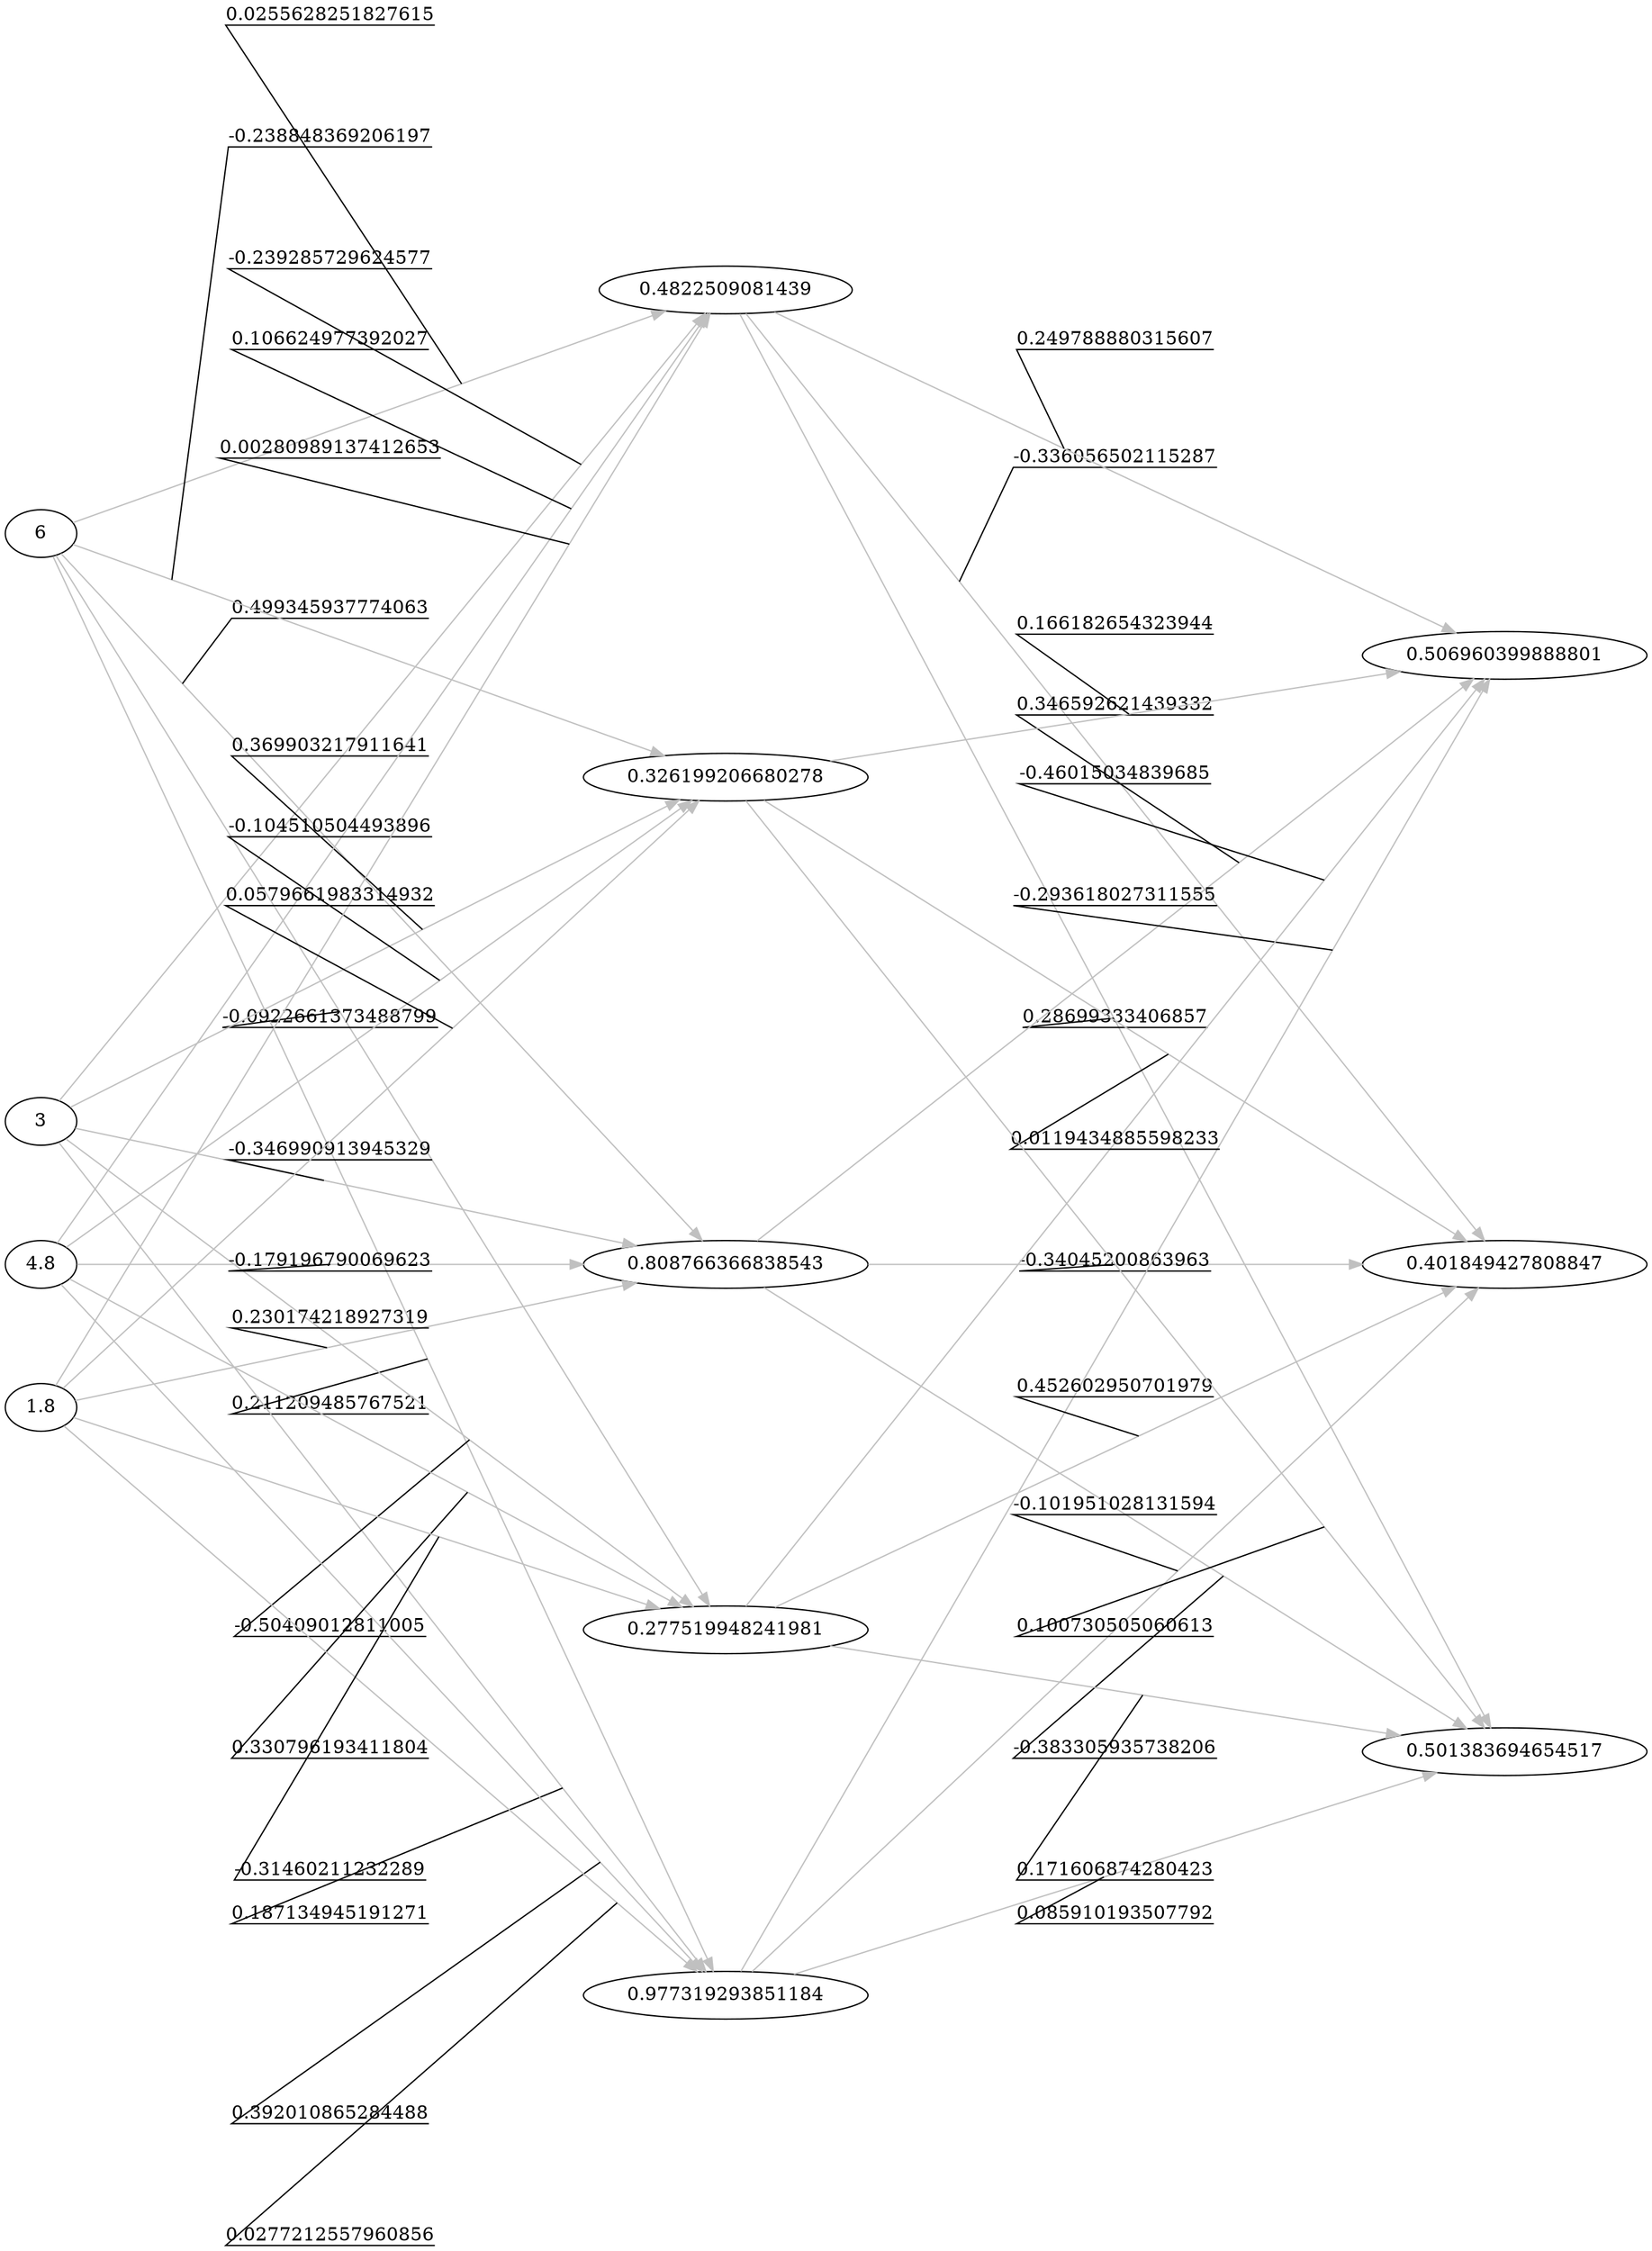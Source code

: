 digraph { 
rankdir=LR;
nodesep=1;
ranksep=3;
splines=line;
{ rank=same; "6" "3" "4.8" "1.8" ; }
{ rank=same; "0.4822509081439" "0.808766366838543" "0.977319293851184" "0.277519948241981" "0.326199206680278" "0.4822509081439" "0.808766366838543" "0.977319293851184" "0.277519948241981" "0.326199206680278" "0.4822509081439" "0.808766366838543" "0.977319293851184" "0.277519948241981" "0.326199206680278" "0.4822509081439" "0.808766366838543" "0.977319293851184" "0.277519948241981" "0.326199206680278" ; }
"6" -> "0.4822509081439" [label="0.0255628251827615" color="grey" decorate=true];
"6" -> "0.808766366838543" [label="0.499345937774063" color="grey" decorate=true];
"6" -> "0.977319293851184" [label="0.211209485767521" color="grey" decorate=true];
"6" -> "0.277519948241981" [label="-0.0922661373488799" color="grey" decorate=true];
"6" -> "0.326199206680278" [label="-0.238848369206197" color="grey" decorate=true];
"3" -> "0.4822509081439" [label="-0.239285729624577" color="grey" decorate=true];
"3" -> "0.808766366838543" [label="-0.346990913945329" color="grey" decorate=true];
"3" -> "0.977319293851184" [label="0.187134945191271" color="grey" decorate=true];
"3" -> "0.277519948241981" [label="-0.50409012811005" color="grey" decorate=true];
"3" -> "0.326199206680278" [label="0.369903217911641" color="grey" decorate=true];
"4.8" -> "0.4822509081439" [label="0.106624977392027" color="grey" decorate=true];
"4.8" -> "0.808766366838543" [label="-0.179196790069623" color="grey" decorate=true];
"4.8" -> "0.977319293851184" [label="0.392010865284488" color="grey" decorate=true];
"4.8" -> "0.277519948241981" [label="0.330796193411804" color="grey" decorate=true];
"4.8" -> "0.326199206680278" [label="-0.104510504493896" color="grey" decorate=true];
"1.8" -> "0.4822509081439" [label="0.00280989137412653" color="grey" decorate=true];
"1.8" -> "0.808766366838543" [label="0.230174218927319" color="grey" decorate=true];
"1.8" -> "0.977319293851184" [label="0.0277212557960856" color="grey" decorate=true];
"1.8" -> "0.277519948241981" [label="-0.31460211232289" color="grey" decorate=true];
"1.8" -> "0.326199206680278" [label="0.0579661983314932" color="grey" decorate=true];
{ rank=same; "0.401849427808847" "0.501383694654517" "0.506960399888801" "0.401849427808847" "0.501383694654517" "0.506960399888801" "0.401849427808847" "0.501383694654517" "0.506960399888801" "0.401849427808847" "0.501383694654517" "0.506960399888801" "0.401849427808847" "0.501383694654517" "0.506960399888801" ; }
"0.4822509081439" -> "0.401849427808847" [label="-0.336056502115287" color="grey" decorate=true];
"0.4822509081439" -> "0.501383694654517" [label="0.28699333406857" color="grey" decorate=true];
"0.4822509081439" -> "0.506960399888801" [label="0.249788880315607" color="grey" decorate=true];
"0.808766366838543" -> "0.401849427808847" [label="-0.34045200863963" color="grey" decorate=true];
"0.808766366838543" -> "0.501383694654517" [label="-0.383305935738206" color="grey" decorate=true];
"0.808766366838543" -> "0.506960399888801" [label="0.346592621439332" color="grey" decorate=true];
"0.977319293851184" -> "0.401849427808847" [label="-0.101951028131594" color="grey" decorate=true];
"0.977319293851184" -> "0.501383694654517" [label="0.085910193507792" color="grey" decorate=true];
"0.977319293851184" -> "0.506960399888801" [label="-0.293618027311555" color="grey" decorate=true];
"0.277519948241981" -> "0.401849427808847" [label="0.452602950701979" color="grey" decorate=true];
"0.277519948241981" -> "0.501383694654517" [label="0.171606874280423" color="grey" decorate=true];
"0.277519948241981" -> "0.506960399888801" [label="-0.46015034839685" color="grey" decorate=true];
"0.326199206680278" -> "0.401849427808847" [label="0.0119434885598233" color="grey" decorate=true];
"0.326199206680278" -> "0.501383694654517" [label="0.100730505060613" color="grey" decorate=true];
"0.326199206680278" -> "0.506960399888801" [label="0.166182654323944" color="grey" decorate=true];
}
